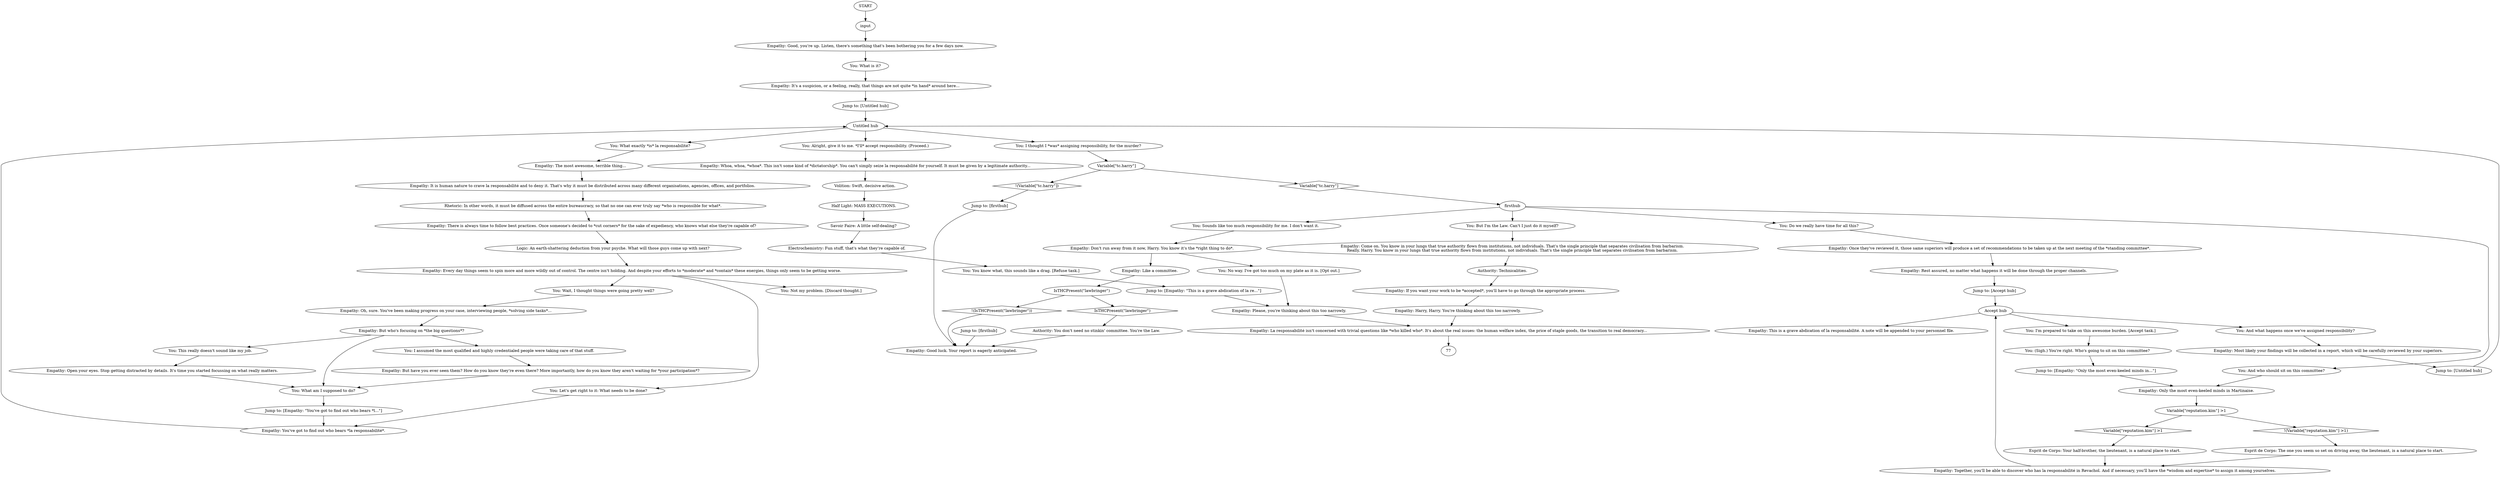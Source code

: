 # WHIRLING F2 ORB / Moralist Quest Initiation
# Empathy tells you it's time to take responsibility... by convening a committee to spread responsibility around.
# ==================================================
digraph G {
	  0 [label="START"];
	  1 [label="input"];
	  2 [label="Empathy: Good, you're up. Listen, there's something that's been bothering you for a few days now."];
	  3 [label="Empathy: It's a suspicion, or a feeling, really, that things are not quite *in hand* around here..."];
	  4 [label="Empathy: But who's focusing on *the big questions*?"];
	  5 [label="Empathy: But have you ever seen them? How do you know they're even there? More importantly, how do you know they aren't waiting for *your participation*?"];
	  6 [label="Jump to: [Empathy: \"Only the most even-keeled minds in...\"]"];
	  7 [label="You: Not my problem. [Discard thought.]"];
	  8 [label="Empathy: You've got to find out who bears *la responsabilité*."];
	  9 [label="You: I assumed the most qualified and highly credentialed people were taking care of that stuff."];
	  10 [label="Esprit de Corps: Your half-brother, the lieutenant, is a natural place to start."];
	  11 [label="Variable[\"tc.harry\"]"];
	  12 [label="Variable[\"tc.harry\"]", shape=diamond];
	  13 [label="!(Variable[\"tc.harry\"])", shape=diamond];
	  14 [label="Empathy: Every day things seem to spin more and more wildly out of control. The centre isn't holding. And despite your efforts to *moderate* and *contain* these energies, things only seem to be getting worse."];
	  15 [label="You: What am I supposed to do?"];
	  16 [label="Untitled hub"];
	  17 [label="You: No way. I've got too much on my plate as it is. [Opt out.]"];
	  18 [label="Empathy: Come on. You know in your lungs that true authority flows from institutions, not individuals. That's the single principle that separates civilisation from barbarism.\nReally, Harry. You know in your lungs that true authority flows from institutions, not individuals. That's the single principle that separates civilisation from barbarism."];
	  19 [label="Empathy: If you want your work to be *accepted*, you'll have to go through the appropriate process."];
	  20 [label="Esprit de Corps: The one you seem so set on driving away, the lieutenant, is a natural place to start."];
	  21 [label="Empathy: Oh, sure. You've been making progress on your case, interviewing people, *solving side tasks*..."];
	  22 [label="You: What exactly *is* la responsabilité?"];
	  23 [label="Empathy: La responsabilité isn't concerned with trivial questions like *who killed who*. It's about the real issues: the human welfare index, the price of staple goods, the transition to real democracy..."];
	  24 [label="Variable[\"reputation.kim\"] >1"];
	  25 [label="Variable[\"reputation.kim\"] >1", shape=diamond];
	  26 [label="!(Variable[\"reputation.kim\"] >1)", shape=diamond];
	  27 [label="Jump to: [Empathy: \"You've got to find out who bears *l...\"]"];
	  28 [label="You: I thought I *was* assigning responsibility, for the murder?"];
	  29 [label="IsTHCPresent(\"lawbringer\")"];
	  30 [label="IsTHCPresent(\"lawbringer\")", shape=diamond];
	  31 [label="!(IsTHCPresent(\"lawbringer\"))", shape=diamond];
	  32 [label="Empathy: Open your eyes. Stop getting distracted by details. It's time you started focussing on what really matters."];
	  33 [label="Empathy: Whoa, whoa, *whoa*. This isn't some kind of *dictatorship*. You can't simply seize la responsabilité for yourself. It must be given by a legitimate authority..."];
	  34 [label="You: And what happens once we've assigned responsibility?"];
	  35 [label="You: This really doesn't sound like my job."];
	  36 [label="You: Do we really have time for all this?"];
	  37 [label="Rhetoric: In other words, it must be diffused across the entire bureaucracy, so that no one can ever truly say *who is responsible for what*."];
	  38 [label="Authority: You don't need no stinkin' committee. You're the Law."];
	  39 [label="Authority: Technicalities."];
	  40 [label="Electrochemistry: Fun stuff, that's what they're capable of."];
	  41 [label="Half Light: MASS EXECUTIONS."];
	  42 [label="Savoir Faire: A little self-dealing?"];
	  43 [label="You: And who should sit on this committee?"];
	  44 [label="Empathy: Only the most even-keeled minds in Martinaise."];
	  45 [label="Empathy: Together, you'll be able to discover who has la responsabilité in Revachol. And if necessary, you'll have the *wisdom and expertise* to assign it among yourselves."];
	  46 [label="Empathy: Don't run away from it now, Harry. You know it's the *right thing to do*."];
	  47 [label="You: Alright, give it to me. *I'll* accept responsibility. (Proceed.)"];
	  48 [label="Accept hub"];
	  49 [label="Empathy: Rest assured, no matter what happens it will be done through the proper channels."];
	  50 [label="Jump to: [Accept hub]"];
	  51 [label="You: Wait, I thought things were going pretty well?"];
	  52 [label="You: But I'm the Law. Can't I just do it myself?"];
	  53 [label="You: Sounds like too much responsibility for me. I don't want it."];
	  54 [label="Jump to: [Empathy: \"This is a grave abdication of la re...\"]"];
	  55 [label="Empathy: It is human nature to crave la responsabilité and to deny it. That's why it must be distributed across many different organisations, agencies, offices, and portfolios."];
	  56 [label="Empathy: Most likely your findings will be collected in a report, which will be carefully reviewed by your superiors."];
	  57 [label="You: What is it?"];
	  58 [label="You: Let's get right to it: What needs to be done?"];
	  59 [label="Empathy: The most awesome, terrible thing..."];
	  60 [label="You: I'm prepared to take on this awesome burden. [Accept task.]"];
	  61 [label="Jump to: [firsthub]"];
	  62 [label="You: You know what, this sounds like a drag. [Refuse task.]"];
	  63 [label="Empathy: This is a grave abdication of la responsabilité. A note will be appended to your personnel file."];
	  64 [label="Empathy: Please, you're thinking about this too narrowly."];
	  65 [label="Jump to: [firsthub]"];
	  66 [label="Empathy: Harry, Harry. You're thinking about this too narrowly."];
	  67 [label="firsthub"];
	  68 [label="Empathy: Good luck. Your report is eagerly anticipated."];
	  69 [label="You: (Sigh.) You're right. Who's going to sit on this committee?"];
	  70 [label="Empathy: Like a committee."];
	  71 [label="Volition: Swift, decisive action."];
	  72 [label="Logic: An earth-shattering deduction from your psyche. What will those guys come up with next?"];
	  73 [label="Jump to: [Untitled hub]"];
	  74 [label="Empathy: There is always time to follow best practices. Once someone's decided to *cut corners* for the sake of expediency, who knows what else they're capable of?"];
	  75 [label="Empathy: Once they've reviewed it, those same superiors will produce a set of recommendations to be taken up at the next meeting of the *standing committee*."];
	  76 [label="Jump to: [Untitled hub]"];
	  0 -> 1
	  1 -> 2
	  2 -> 57
	  3 -> 73
	  4 -> 9
	  4 -> 35
	  4 -> 15
	  5 -> 15
	  6 -> 44
	  8 -> 16
	  9 -> 5
	  10 -> 45
	  11 -> 12
	  11 -> 13
	  12 -> 67
	  13 -> 65
	  14 -> 58
	  14 -> 51
	  14 -> 7
	  15 -> 27
	  16 -> 28
	  16 -> 22
	  16 -> 47
	  17 -> 64
	  18 -> 39
	  19 -> 66
	  20 -> 45
	  21 -> 4
	  22 -> 59
	  23 -> 77
	  24 -> 25
	  24 -> 26
	  25 -> 10
	  26 -> 20
	  27 -> 8
	  28 -> 11
	  29 -> 30
	  29 -> 31
	  30 -> 38
	  31 -> 68
	  32 -> 15
	  33 -> 71
	  34 -> 56
	  35 -> 32
	  36 -> 75
	  37 -> 74
	  38 -> 68
	  39 -> 19
	  40 -> 62
	  41 -> 42
	  42 -> 40
	  43 -> 44
	  44 -> 24
	  45 -> 48
	  46 -> 17
	  46 -> 70
	  47 -> 33
	  48 -> 34
	  48 -> 60
	  48 -> 63
	  49 -> 50
	  50 -> 48
	  51 -> 21
	  52 -> 18
	  53 -> 46
	  54 -> 64
	  55 -> 37
	  56 -> 76
	  57 -> 3
	  58 -> 8
	  59 -> 55
	  60 -> 69
	  61 -> 68
	  62 -> 54
	  64 -> 23
	  65 -> 68
	  66 -> 23
	  67 -> 43
	  67 -> 52
	  67 -> 53
	  67 -> 36
	  69 -> 6
	  70 -> 29
	  71 -> 41
	  72 -> 14
	  73 -> 16
	  74 -> 72
	  75 -> 49
	  76 -> 16
}

